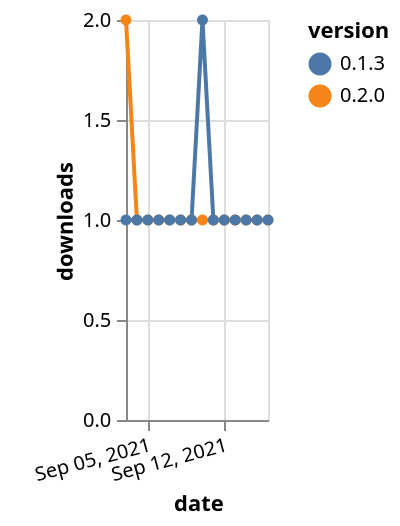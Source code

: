 {"$schema": "https://vega.github.io/schema/vega-lite/v5.json", "description": "A simple bar chart with embedded data.", "data": {"values": [{"date": "2021-09-03", "total": 115, "delta": 2, "version": "0.2.0"}, {"date": "2021-09-04", "total": 116, "delta": 1, "version": "0.2.0"}, {"date": "2021-09-05", "total": 117, "delta": 1, "version": "0.2.0"}, {"date": "2021-09-06", "total": 118, "delta": 1, "version": "0.2.0"}, {"date": "2021-09-07", "total": 119, "delta": 1, "version": "0.2.0"}, {"date": "2021-09-08", "total": 120, "delta": 1, "version": "0.2.0"}, {"date": "2021-09-09", "total": 121, "delta": 1, "version": "0.2.0"}, {"date": "2021-09-10", "total": 122, "delta": 1, "version": "0.2.0"}, {"date": "2021-09-11", "total": 123, "delta": 1, "version": "0.2.0"}, {"date": "2021-09-12", "total": 124, "delta": 1, "version": "0.2.0"}, {"date": "2021-09-13", "total": 125, "delta": 1, "version": "0.2.0"}, {"date": "2021-09-14", "total": 126, "delta": 1, "version": "0.2.0"}, {"date": "2021-09-15", "total": 127, "delta": 1, "version": "0.2.0"}, {"date": "2021-09-16", "total": 128, "delta": 1, "version": "0.2.0"}, {"date": "2021-09-03", "total": 120, "delta": 1, "version": "0.1.3"}, {"date": "2021-09-04", "total": 121, "delta": 1, "version": "0.1.3"}, {"date": "2021-09-05", "total": 122, "delta": 1, "version": "0.1.3"}, {"date": "2021-09-06", "total": 123, "delta": 1, "version": "0.1.3"}, {"date": "2021-09-07", "total": 124, "delta": 1, "version": "0.1.3"}, {"date": "2021-09-08", "total": 125, "delta": 1, "version": "0.1.3"}, {"date": "2021-09-09", "total": 126, "delta": 1, "version": "0.1.3"}, {"date": "2021-09-10", "total": 128, "delta": 2, "version": "0.1.3"}, {"date": "2021-09-11", "total": 129, "delta": 1, "version": "0.1.3"}, {"date": "2021-09-12", "total": 130, "delta": 1, "version": "0.1.3"}, {"date": "2021-09-13", "total": 131, "delta": 1, "version": "0.1.3"}, {"date": "2021-09-14", "total": 132, "delta": 1, "version": "0.1.3"}, {"date": "2021-09-15", "total": 133, "delta": 1, "version": "0.1.3"}, {"date": "2021-09-16", "total": 134, "delta": 1, "version": "0.1.3"}]}, "width": "container", "mark": {"type": "line", "point": {"filled": true}}, "encoding": {"x": {"field": "date", "type": "temporal", "timeUnit": "yearmonthdate", "title": "date", "axis": {"labelAngle": -15}}, "y": {"field": "delta", "type": "quantitative", "title": "downloads"}, "color": {"field": "version", "type": "nominal"}, "tooltip": {"field": "delta"}}}